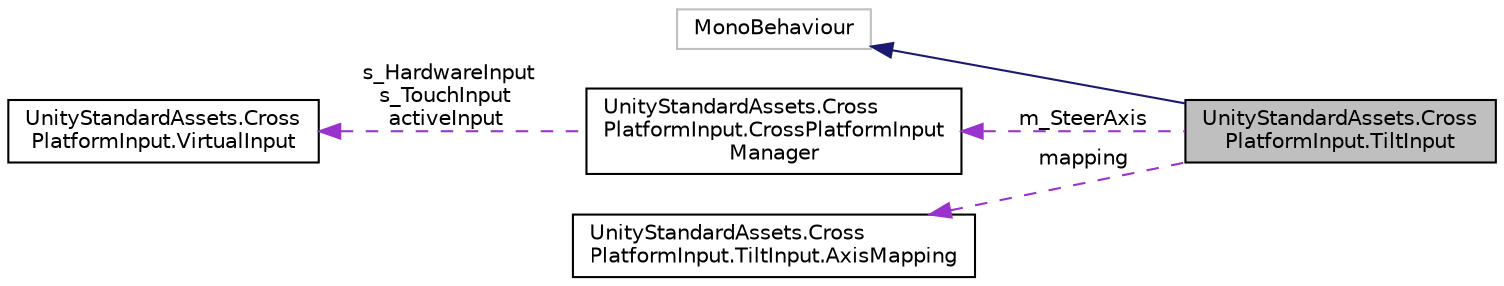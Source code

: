 digraph "UnityStandardAssets.CrossPlatformInput.TiltInput"
{
 // LATEX_PDF_SIZE
  edge [fontname="Helvetica",fontsize="10",labelfontname="Helvetica",labelfontsize="10"];
  node [fontname="Helvetica",fontsize="10",shape=record];
  rankdir="LR";
  Node2 [label="UnityStandardAssets.Cross\lPlatformInput.TiltInput",height=0.2,width=0.4,color="black", fillcolor="grey75", style="filled", fontcolor="black",tooltip=" "];
  Node3 -> Node2 [dir="back",color="midnightblue",fontsize="10",style="solid",fontname="Helvetica"];
  Node3 [label="MonoBehaviour",height=0.2,width=0.4,color="grey75", fillcolor="white", style="filled",tooltip=" "];
  Node4 -> Node2 [dir="back",color="darkorchid3",fontsize="10",style="dashed",label=" m_SteerAxis" ,fontname="Helvetica"];
  Node4 [label="UnityStandardAssets.Cross\lPlatformInput.CrossPlatformInput\lManager",height=0.2,width=0.4,color="black", fillcolor="white", style="filled",URL="$class_unity_standard_assets_1_1_cross_platform_input_1_1_cross_platform_input_manager.html",tooltip=" "];
  Node5 -> Node4 [dir="back",color="darkorchid3",fontsize="10",style="dashed",label=" s_HardwareInput\ns_TouchInput\nactiveInput" ,fontname="Helvetica"];
  Node5 [label="UnityStandardAssets.Cross\lPlatformInput.VirtualInput",height=0.2,width=0.4,color="black", fillcolor="white", style="filled",URL="$class_unity_standard_assets_1_1_cross_platform_input_1_1_virtual_input.html",tooltip=" "];
  Node6 -> Node2 [dir="back",color="darkorchid3",fontsize="10",style="dashed",label=" mapping" ,fontname="Helvetica"];
  Node6 [label="UnityStandardAssets.Cross\lPlatformInput.TiltInput.AxisMapping",height=0.2,width=0.4,color="black", fillcolor="white", style="filled",URL="$class_unity_standard_assets_1_1_cross_platform_input_1_1_tilt_input_1_1_axis_mapping.html",tooltip=" "];
}
